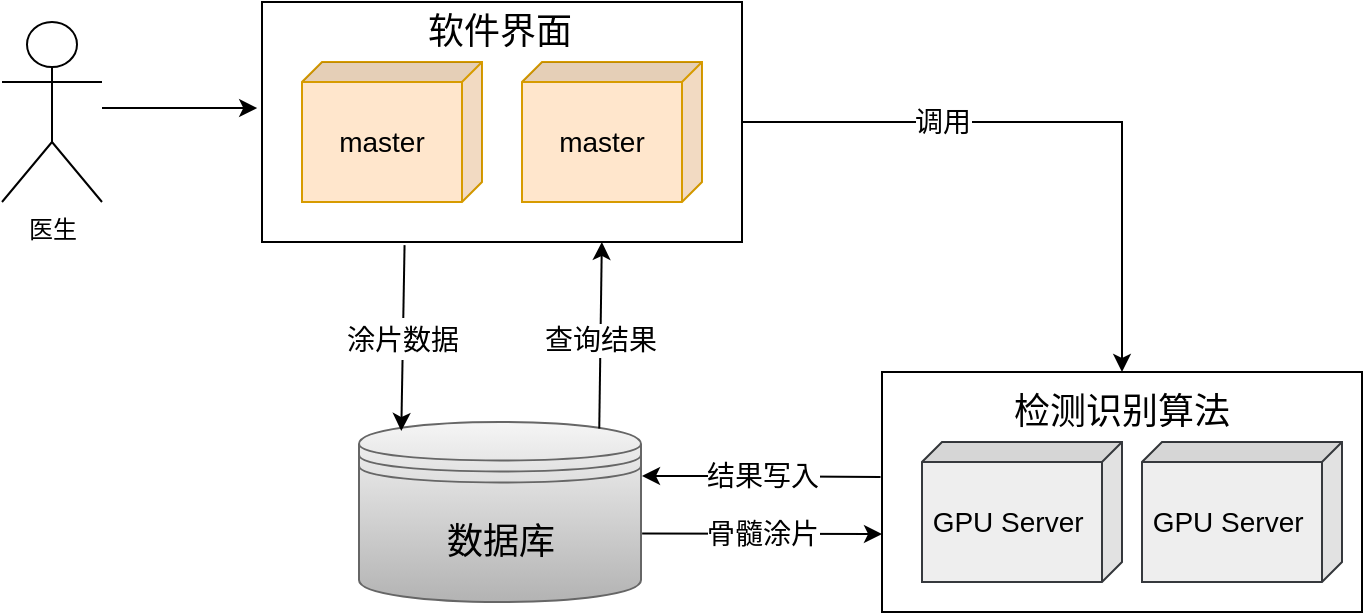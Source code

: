 <mxfile version="15.9.4" type="github">
  <diagram id="f13M-17JANVtK8ch0CB_" name="Page-1">
    <mxGraphModel dx="1002" dy="834" grid="1" gridSize="10" guides="1" tooltips="1" connect="1" arrows="1" fold="1" page="1" pageScale="1" pageWidth="827" pageHeight="1169" math="0" shadow="0">
      <root>
        <mxCell id="0" />
        <mxCell id="1" parent="0" />
        <mxCell id="vmBvw-aaUTXToiUhIZ86-4" value="" style="shape=cube;whiteSpace=wrap;html=1;boundedLbl=1;backgroundOutline=1;darkOpacity=0.05;darkOpacity2=0.1;" vertex="1" parent="1">
          <mxGeometry x="270" y="410" width="120" height="80" as="geometry" />
        </mxCell>
        <mxCell id="vmBvw-aaUTXToiUhIZ86-3" style="edgeStyle=none;rounded=0;orthogonalLoop=1;jettySize=auto;html=1;entryX=-0.01;entryY=0.442;entryDx=0;entryDy=0;entryPerimeter=0;" edge="1" parent="1" target="vmBvw-aaUTXToiUhIZ86-2">
          <mxGeometry relative="1" as="geometry">
            <mxPoint x="150" y="453" as="sourcePoint" />
          </mxGeometry>
        </mxCell>
        <mxCell id="vmBvw-aaUTXToiUhIZ86-1" value="医生" style="shape=umlActor;verticalLabelPosition=bottom;verticalAlign=top;html=1;outlineConnect=0;" vertex="1" parent="1">
          <mxGeometry x="100" y="410" width="50" height="90" as="geometry" />
        </mxCell>
        <mxCell id="vmBvw-aaUTXToiUhIZ86-30" value="&lt;font style=&quot;font-size: 14px&quot;&gt;调用&lt;/font&gt;" style="edgeStyle=orthogonalEdgeStyle;rounded=0;orthogonalLoop=1;jettySize=auto;html=1;exitX=1;exitY=0.5;exitDx=0;exitDy=0;entryX=0.5;entryY=0;entryDx=0;entryDy=0;fontSize=14;" edge="1" parent="1" source="vmBvw-aaUTXToiUhIZ86-2" target="vmBvw-aaUTXToiUhIZ86-23">
          <mxGeometry x="-0.365" relative="1" as="geometry">
            <mxPoint as="offset" />
          </mxGeometry>
        </mxCell>
        <mxCell id="vmBvw-aaUTXToiUhIZ86-2" value="" style="rounded=0;whiteSpace=wrap;html=1;" vertex="1" parent="1">
          <mxGeometry x="230" y="400" width="240" height="120" as="geometry" />
        </mxCell>
        <mxCell id="vmBvw-aaUTXToiUhIZ86-5" value="&lt;font style=&quot;font-size: 14px&quot;&gt;master&lt;/font&gt;" style="shape=cube;whiteSpace=wrap;html=1;boundedLbl=1;backgroundOutline=1;darkOpacity=0.05;darkOpacity2=0.1;size=10;rotation=0;fillColor=#ffe6cc;strokeColor=#d79b00;direction=south;" vertex="1" parent="1">
          <mxGeometry x="250" y="430" width="90" height="70" as="geometry" />
        </mxCell>
        <mxCell id="vmBvw-aaUTXToiUhIZ86-6" value="&lt;font style=&quot;font-size: 14px&quot;&gt;master&lt;/font&gt;" style="shape=cube;whiteSpace=wrap;html=1;boundedLbl=1;backgroundOutline=1;darkOpacity=0.05;darkOpacity2=0.1;size=10;rotation=0;fillColor=#ffe6cc;strokeColor=#d79b00;direction=south;" vertex="1" parent="1">
          <mxGeometry x="360" y="430" width="90" height="70" as="geometry" />
        </mxCell>
        <mxCell id="vmBvw-aaUTXToiUhIZ86-7" value="&lt;font style=&quot;font-size: 18px&quot;&gt;软件界面&lt;/font&gt;" style="text;html=1;strokeColor=none;fillColor=none;align=center;verticalAlign=middle;whiteSpace=wrap;rounded=0;" vertex="1" parent="1">
          <mxGeometry x="284" y="400" width="130" height="30" as="geometry" />
        </mxCell>
        <mxCell id="vmBvw-aaUTXToiUhIZ86-14" value="数据库" style="shape=datastore;whiteSpace=wrap;html=1;fontSize=18;fillColor=#f5f5f5;strokeColor=#666666;gradientColor=#b3b3b3;" vertex="1" parent="1">
          <mxGeometry x="278.5" y="610" width="141" height="90" as="geometry" />
        </mxCell>
        <mxCell id="vmBvw-aaUTXToiUhIZ86-18" value="&lt;font style=&quot;font-size: 14px&quot;&gt;涂片数据&lt;/font&gt;" style="endArrow=classic;html=1;rounded=0;fontSize=18;exitX=0.297;exitY=1.013;exitDx=0;exitDy=0;exitPerimeter=0;entryX=0.15;entryY=0.05;entryDx=0;entryDy=0;entryPerimeter=0;" edge="1" parent="1" source="vmBvw-aaUTXToiUhIZ86-2" target="vmBvw-aaUTXToiUhIZ86-14">
          <mxGeometry width="50" height="50" relative="1" as="geometry">
            <mxPoint x="290" y="780" as="sourcePoint" />
            <mxPoint x="340" y="730" as="targetPoint" />
          </mxGeometry>
        </mxCell>
        <mxCell id="vmBvw-aaUTXToiUhIZ86-21" value="" style="endArrow=classic;html=1;rounded=0;fontSize=14;entryX=0.708;entryY=1;entryDx=0;entryDy=0;entryPerimeter=0;exitX=0.852;exitY=0.036;exitDx=0;exitDy=0;exitPerimeter=0;" edge="1" parent="1" source="vmBvw-aaUTXToiUhIZ86-14" target="vmBvw-aaUTXToiUhIZ86-2">
          <mxGeometry width="50" height="50" relative="1" as="geometry">
            <mxPoint x="400" y="610" as="sourcePoint" />
            <mxPoint x="410" y="560" as="targetPoint" />
          </mxGeometry>
        </mxCell>
        <mxCell id="vmBvw-aaUTXToiUhIZ86-22" value="查询结果" style="edgeLabel;html=1;align=center;verticalAlign=middle;resizable=0;points=[];fontSize=14;" vertex="1" connectable="0" parent="vmBvw-aaUTXToiUhIZ86-21">
          <mxGeometry x="-0.054" relative="1" as="geometry">
            <mxPoint as="offset" />
          </mxGeometry>
        </mxCell>
        <mxCell id="vmBvw-aaUTXToiUhIZ86-23" value="" style="rounded=0;whiteSpace=wrap;html=1;" vertex="1" parent="1">
          <mxGeometry x="540" y="585" width="240" height="120" as="geometry" />
        </mxCell>
        <mxCell id="vmBvw-aaUTXToiUhIZ86-24" value="&lt;font style=&quot;font-size: 14px&quot;&gt;GPU Server&amp;nbsp;&lt;/font&gt;" style="shape=cube;whiteSpace=wrap;html=1;boundedLbl=1;backgroundOutline=1;darkOpacity=0.05;darkOpacity2=0.1;size=10;rotation=0;fillColor=#eeeeee;strokeColor=#36393d;direction=south;" vertex="1" parent="1">
          <mxGeometry x="560" y="620" width="100" height="70" as="geometry" />
        </mxCell>
        <mxCell id="vmBvw-aaUTXToiUhIZ86-25" value="&lt;font style=&quot;font-size: 14px&quot;&gt;GPU Server&amp;nbsp;&lt;/font&gt;" style="shape=cube;whiteSpace=wrap;html=1;boundedLbl=1;backgroundOutline=1;darkOpacity=0.05;darkOpacity2=0.1;size=10;rotation=0;fillColor=#eeeeee;strokeColor=#36393d;direction=south;" vertex="1" parent="1">
          <mxGeometry x="670" y="620" width="100" height="70" as="geometry" />
        </mxCell>
        <mxCell id="vmBvw-aaUTXToiUhIZ86-26" value="&lt;font style=&quot;font-size: 18px&quot;&gt;检测识别算法&lt;/font&gt;" style="text;html=1;strokeColor=none;fillColor=none;align=center;verticalAlign=middle;whiteSpace=wrap;rounded=0;" vertex="1" parent="1">
          <mxGeometry x="595" y="590" width="130" height="30" as="geometry" />
        </mxCell>
        <mxCell id="vmBvw-aaUTXToiUhIZ86-27" value="结果写入" style="endArrow=classic;html=1;rounded=0;fontSize=14;exitX=-0.003;exitY=0.437;exitDx=0;exitDy=0;exitPerimeter=0;" edge="1" parent="1" source="vmBvw-aaUTXToiUhIZ86-23">
          <mxGeometry width="50" height="50" relative="1" as="geometry">
            <mxPoint x="480.002" y="705.0" as="sourcePoint" />
            <mxPoint x="420" y="637" as="targetPoint" />
            <Array as="points">
              <mxPoint x="470" y="637" />
            </Array>
          </mxGeometry>
        </mxCell>
        <mxCell id="vmBvw-aaUTXToiUhIZ86-29" value="骨髓涂片" style="endArrow=classic;html=1;rounded=0;fontSize=14;exitX=1.004;exitY=0.619;exitDx=0;exitDy=0;exitPerimeter=0;" edge="1" parent="1" source="vmBvw-aaUTXToiUhIZ86-14">
          <mxGeometry width="50" height="50" relative="1" as="geometry">
            <mxPoint x="549.28" y="647.44" as="sourcePoint" />
            <mxPoint x="540" y="666" as="targetPoint" />
            <Array as="points">
              <mxPoint x="540" y="666" />
            </Array>
          </mxGeometry>
        </mxCell>
      </root>
    </mxGraphModel>
  </diagram>
</mxfile>
